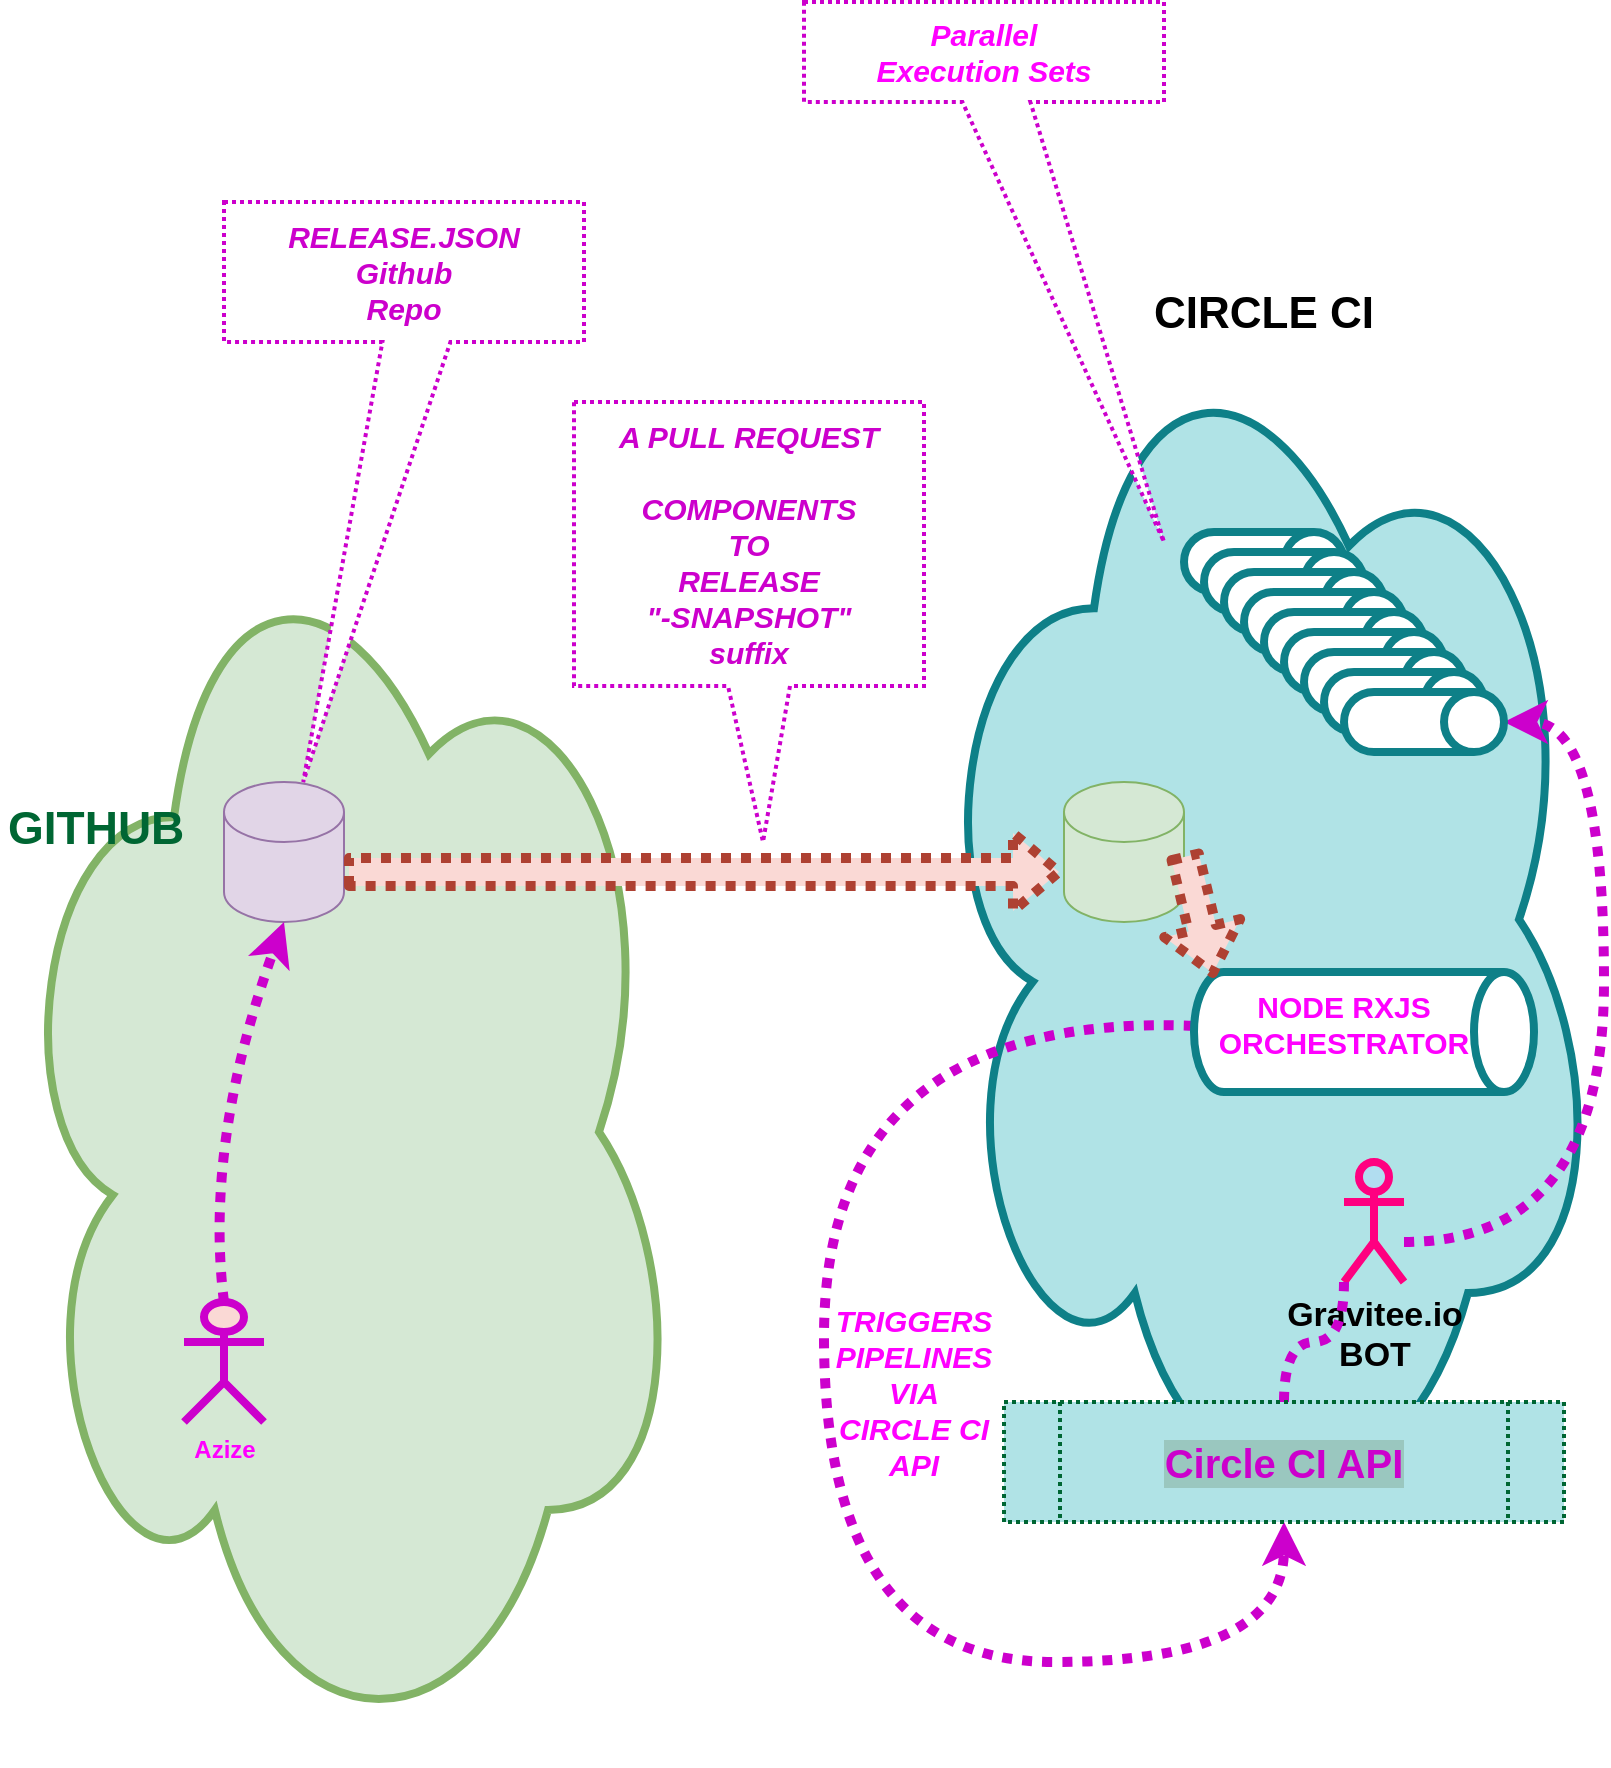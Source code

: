 <mxfile version="13.8.8" type="device"><diagram id="2OO5V9mGOAE4DuQ3SV2n" name="Page-1"><mxGraphModel dx="2370" dy="1238" grid="1" gridSize="10" guides="1" tooltips="1" connect="1" arrows="1" fold="1" page="1" pageScale="1" pageWidth="850" pageHeight="1100" math="0" shadow="0"><root><mxCell id="0"/><mxCell id="1" parent="0"/><mxCell id="2dCdH8iZ14nc5fdKpbs8-11" value="&lt;div&gt;&lt;font size=&quot;1&quot;&gt;&lt;b style=&quot;font-size: 22px&quot;&gt;CIRCLE CI&lt;/b&gt;&lt;/font&gt;&lt;/div&gt;&lt;div&gt;&lt;font size=&quot;1&quot;&gt;&lt;b style=&quot;font-size: 22px&quot;&gt;&lt;br&gt;&lt;/b&gt;&lt;/font&gt;&lt;/div&gt;&lt;div&gt;&lt;font size=&quot;1&quot;&gt;&lt;b style=&quot;font-size: 22px&quot;&gt;&lt;br&gt;&lt;/b&gt;&lt;/font&gt;&lt;/div&gt;&lt;div&gt;&lt;font size=&quot;1&quot;&gt;&lt;b style=&quot;font-size: 22px&quot;&gt;&lt;br&gt;&lt;/b&gt;&lt;/font&gt;&lt;/div&gt;&lt;div&gt;&lt;font size=&quot;1&quot;&gt;&lt;b style=&quot;font-size: 22px&quot;&gt;&lt;br&gt;&lt;/b&gt;&lt;/font&gt;&lt;/div&gt;&lt;div&gt;&lt;font size=&quot;1&quot;&gt;&lt;b style=&quot;font-size: 22px&quot;&gt;&lt;br&gt;&lt;/b&gt;&lt;/font&gt;&lt;/div&gt;&lt;div&gt;&lt;font size=&quot;1&quot;&gt;&lt;b style=&quot;font-size: 22px&quot;&gt;&lt;br&gt;&lt;/b&gt;&lt;/font&gt;&lt;/div&gt;&lt;div&gt;&lt;font size=&quot;1&quot;&gt;&lt;b style=&quot;font-size: 22px&quot;&gt;&lt;br&gt;&lt;/b&gt;&lt;/font&gt;&lt;/div&gt;&lt;div&gt;&lt;font size=&quot;1&quot;&gt;&lt;b style=&quot;font-size: 22px&quot;&gt;&lt;br&gt;&lt;/b&gt;&lt;/font&gt;&lt;/div&gt;&lt;div&gt;&lt;font size=&quot;1&quot;&gt;&lt;b style=&quot;font-size: 22px&quot;&gt;&lt;br&gt;&lt;/b&gt;&lt;/font&gt;&lt;/div&gt;&lt;div&gt;&lt;font size=&quot;1&quot;&gt;&lt;b style=&quot;font-size: 22px&quot;&gt;&lt;br&gt;&lt;/b&gt;&lt;/font&gt;&lt;/div&gt;&lt;div&gt;&lt;font size=&quot;1&quot;&gt;&lt;b style=&quot;font-size: 22px&quot;&gt;&lt;br&gt;&lt;/b&gt;&lt;/font&gt;&lt;/div&gt;&lt;div&gt;&lt;font size=&quot;1&quot;&gt;&lt;b style=&quot;font-size: 22px&quot;&gt;&lt;br&gt;&lt;/b&gt;&lt;/font&gt;&lt;/div&gt;&lt;div&gt;&lt;font size=&quot;1&quot;&gt;&lt;b style=&quot;font-size: 22px&quot;&gt;&lt;br&gt;&lt;/b&gt;&lt;/font&gt;&lt;/div&gt;&lt;div&gt;&lt;font size=&quot;1&quot;&gt;&lt;b style=&quot;font-size: 22px&quot;&gt;&lt;br&gt;&lt;/b&gt;&lt;/font&gt;&lt;/div&gt;&lt;div&gt;&lt;font size=&quot;1&quot;&gt;&lt;b style=&quot;font-size: 22px&quot;&gt;&lt;br&gt;&lt;/b&gt;&lt;/font&gt;&lt;/div&gt;&lt;div&gt;&lt;font size=&quot;1&quot;&gt;&lt;b style=&quot;font-size: 22px&quot;&gt;&lt;br&gt;&lt;/b&gt;&lt;/font&gt;&lt;/div&gt;&lt;div&gt;&lt;font size=&quot;1&quot;&gt;&lt;b style=&quot;font-size: 22px&quot;&gt;&lt;br&gt;&lt;/b&gt;&lt;/font&gt;&lt;/div&gt;&lt;div&gt;&lt;font size=&quot;1&quot;&gt;&lt;b style=&quot;font-size: 22px&quot;&gt;&lt;br&gt;&lt;/b&gt;&lt;/font&gt;&lt;/div&gt;&lt;div&gt;&lt;font size=&quot;1&quot;&gt;&lt;b style=&quot;font-size: 22px&quot;&gt;&lt;br&gt;&lt;/b&gt;&lt;/font&gt;&lt;/div&gt;&lt;div&gt;&lt;font size=&quot;1&quot;&gt;&lt;b style=&quot;font-size: 22px&quot;&gt;&lt;br&gt;&lt;/b&gt;&lt;/font&gt;&lt;/div&gt;&lt;div&gt;&lt;font size=&quot;1&quot;&gt;&lt;b style=&quot;font-size: 22px&quot;&gt;&lt;br&gt;&lt;/b&gt;&lt;/font&gt;&lt;/div&gt;&lt;div&gt;&lt;font size=&quot;1&quot;&gt;&lt;b style=&quot;font-size: 22px&quot;&gt;&lt;br&gt;&lt;/b&gt;&lt;/font&gt;&lt;/div&gt;&lt;div&gt;&lt;font size=&quot;1&quot;&gt;&lt;b style=&quot;font-size: 22px&quot;&gt;&lt;br&gt;&lt;/b&gt;&lt;/font&gt;&lt;/div&gt;" style="ellipse;shape=cloud;whiteSpace=wrap;html=1;strokeColor=#0e8088;strokeWidth=4;fillColor=#b0e3e6;" vertex="1" parent="1"><mxGeometry x="470" y="187.5" width="340" height="622.5" as="geometry"/></mxCell><mxCell id="2dCdH8iZ14nc5fdKpbs8-10" value="&lt;div style=&quot;font-size: 23px&quot;&gt;&lt;font style=&quot;font-size: 23px&quot; color=&quot;#006633&quot;&gt;&lt;b&gt;GITHUB&lt;/b&gt;&lt;/font&gt;&lt;/div&gt;&lt;div style=&quot;font-size: 23px&quot;&gt;&lt;font style=&quot;font-size: 23px&quot; color=&quot;#006633&quot;&gt;&lt;b&gt;&lt;br&gt;&lt;/b&gt;&lt;/font&gt;&lt;/div&gt;&lt;div style=&quot;font-size: 23px&quot;&gt;&lt;font style=&quot;font-size: 23px&quot; color=&quot;#006633&quot;&gt;&lt;b&gt;&lt;br&gt;&lt;/b&gt;&lt;/font&gt;&lt;/div&gt;&lt;div style=&quot;font-size: 23px&quot;&gt;&lt;font style=&quot;font-size: 23px&quot; color=&quot;#006633&quot;&gt;&lt;b&gt;&lt;br&gt;&lt;/b&gt;&lt;/font&gt;&lt;/div&gt;&lt;div style=&quot;font-size: 23px&quot;&gt;&lt;font style=&quot;font-size: 23px&quot; color=&quot;#006633&quot;&gt;&lt;b&gt;&lt;br&gt;&lt;/b&gt;&lt;/font&gt;&lt;/div&gt;&lt;div style=&quot;font-size: 23px&quot;&gt;&lt;font style=&quot;font-size: 23px&quot; color=&quot;#006633&quot;&gt;&lt;b&gt;&lt;br&gt;&lt;/b&gt;&lt;/font&gt;&lt;/div&gt;&lt;div style=&quot;font-size: 23px&quot;&gt;&lt;font style=&quot;font-size: 23px&quot; color=&quot;#006633&quot;&gt;&lt;b&gt;&lt;br&gt;&lt;/b&gt;&lt;/font&gt;&lt;/div&gt;&lt;div style=&quot;font-size: 23px&quot;&gt;&lt;font style=&quot;font-size: 23px&quot; color=&quot;#006633&quot;&gt;&lt;b&gt;&lt;br&gt;&lt;/b&gt;&lt;/font&gt;&lt;/div&gt;&lt;div style=&quot;font-size: 23px&quot;&gt;&lt;font style=&quot;font-size: 23px&quot; color=&quot;#006633&quot;&gt;&lt;b&gt;&lt;br&gt;&lt;/b&gt;&lt;/font&gt;&lt;/div&gt;&lt;div style=&quot;font-size: 23px&quot;&gt;&lt;font style=&quot;font-size: 23px&quot; color=&quot;#006633&quot;&gt;&lt;b&gt;&lt;br&gt;&lt;/b&gt;&lt;/font&gt;&lt;/div&gt;&lt;div style=&quot;font-size: 23px&quot;&gt;&lt;font style=&quot;font-size: 23px&quot; color=&quot;#006633&quot;&gt;&lt;b&gt;&lt;br&gt;&lt;/b&gt;&lt;/font&gt;&lt;/div&gt;&lt;div style=&quot;font-size: 23px&quot;&gt;&lt;font style=&quot;font-size: 23px&quot; color=&quot;#006633&quot;&gt;&lt;b&gt;&lt;br&gt;&lt;/b&gt;&lt;/font&gt;&lt;/div&gt;" style="ellipse;shape=cloud;whiteSpace=wrap;html=1;strokeColor=#82b366;strokeWidth=4;fillColor=#d5e8d4;align=left;" vertex="1" parent="1"><mxGeometry x="10" y="290" width="340" height="630" as="geometry"/></mxCell><mxCell id="2dCdH8iZ14nc5fdKpbs8-1" value="" style="shape=cylinder3;whiteSpace=wrap;html=1;boundedLbl=1;backgroundOutline=1;size=15;fillColor=#e1d5e7;strokeColor=#9673a6;" vertex="1" parent="1"><mxGeometry x="120" y="430" width="60" height="70" as="geometry"/></mxCell><mxCell id="2dCdH8iZ14nc5fdKpbs8-5" value="&lt;font&gt;&lt;b&gt;Azize&lt;/b&gt;&lt;/font&gt;" style="shape=umlActor;verticalLabelPosition=bottom;verticalAlign=top;html=1;outlineConnect=0;strokeWidth=4;fillColor=#fad9d5;fontColor=#FF00FF;strokeColor=#CC00CC;" vertex="1" parent="1"><mxGeometry x="100" y="690" width="40" height="60" as="geometry"/></mxCell><mxCell id="2dCdH8iZ14nc5fdKpbs8-6" value="" style="curved=1;endArrow=classic;html=1;strokeWidth=5;dashed=1;dashPattern=1 1;fillColor=#fad9d5;entryX=0.5;entryY=1;entryDx=0;entryDy=0;entryPerimeter=0;exitX=0.5;exitY=0;exitDx=0;exitDy=0;exitPerimeter=0;strokeColor=#CC00CC;" edge="1" parent="1" source="2dCdH8iZ14nc5fdKpbs8-5" target="2dCdH8iZ14nc5fdKpbs8-1"><mxGeometry width="50" height="50" relative="1" as="geometry"><mxPoint x="139" y="700" as="sourcePoint"/><mxPoint x="224.737" y="530" as="targetPoint"/><Array as="points"><mxPoint x="110" y="610"/></Array></mxGeometry></mxCell><mxCell id="2dCdH8iZ14nc5fdKpbs8-7" value="" style="shape=flexArrow;endArrow=classic;html=1;dashed=1;dashPattern=1 1;strokeWidth=5;strokeColor=#ae4132;exitX=1;exitY=0;exitDx=0;exitDy=45;exitPerimeter=0;fillColor=#fad9d5;entryX=0;entryY=0;entryDx=0;entryDy=45;entryPerimeter=0;" edge="1" parent="1" source="2dCdH8iZ14nc5fdKpbs8-1" target="2dCdH8iZ14nc5fdKpbs8-16"><mxGeometry width="50" height="50" relative="1" as="geometry"><mxPoint x="180" y="490" as="sourcePoint"/><mxPoint x="560" y="530" as="targetPoint"/><Array as="points"/></mxGeometry></mxCell><mxCell id="2dCdH8iZ14nc5fdKpbs8-42" style="edgeStyle=orthogonalEdgeStyle;rounded=0;orthogonalLoop=1;jettySize=auto;html=1;strokeColor=#CC00CC;strokeWidth=5;fontSize=15;fontColor=#FF00FF;curved=1;dashed=1;dashPattern=1 1;" edge="1" parent="1" source="2dCdH8iZ14nc5fdKpbs8-8" target="2dCdH8iZ14nc5fdKpbs8-27"><mxGeometry relative="1" as="geometry"><Array as="points"><mxPoint x="420" y="545"/><mxPoint x="420" y="870"/><mxPoint x="650" y="870"/></Array></mxGeometry></mxCell><mxCell id="2dCdH8iZ14nc5fdKpbs8-8" value="" style="shape=cylinder3;whiteSpace=wrap;html=1;boundedLbl=1;backgroundOutline=1;size=15;strokeColor=#0E8088;strokeWidth=4;rotation=90;" vertex="1" parent="1"><mxGeometry x="660" y="470" width="60" height="170" as="geometry"/></mxCell><mxCell id="2dCdH8iZ14nc5fdKpbs8-9" value="" style="shape=cylinder3;whiteSpace=wrap;html=1;boundedLbl=1;backgroundOutline=1;size=15;strokeColor=#0E8088;strokeWidth=4;rotation=90;" vertex="1" parent="1"><mxGeometry x="625" y="280" width="30" height="80" as="geometry"/></mxCell><mxCell id="2dCdH8iZ14nc5fdKpbs8-15" value="&lt;font color=&quot;#FF00FF&quot;&gt;&lt;i&gt;&lt;b&gt;Parallel&lt;br&gt;Execution Sets&lt;/b&gt;&lt;/i&gt;&lt;/font&gt;" style="shape=callout;whiteSpace=wrap;html=1;perimeter=calloutPerimeter;strokeWidth=2;align=center;position2=1;base=34;size=220;position=0.44;dashed=1;dashPattern=1 1;strokeColor=#CC00CC;fontSize=15;" vertex="1" parent="1"><mxGeometry x="410" y="40" width="180" height="270" as="geometry"/></mxCell><mxCell id="2dCdH8iZ14nc5fdKpbs8-16" value="" style="shape=cylinder3;whiteSpace=wrap;html=1;boundedLbl=1;backgroundOutline=1;size=15;fillColor=#d5e8d4;strokeColor=#82b366;" vertex="1" parent="1"><mxGeometry x="540" y="430" width="60" height="70" as="geometry"/></mxCell><mxCell id="2dCdH8iZ14nc5fdKpbs8-17" value="" style="shape=flexArrow;endArrow=classic;html=1;dashed=1;dashPattern=1 1;strokeWidth=5;strokeColor=#ae4132;exitX=1;exitY=0.5;exitDx=0;exitDy=0;exitPerimeter=0;fillColor=#fad9d5;entryX=0.048;entryY=0.941;entryDx=0;entryDy=0;entryPerimeter=0;" edge="1" parent="1" source="2dCdH8iZ14nc5fdKpbs8-16" target="2dCdH8iZ14nc5fdKpbs8-8"><mxGeometry width="50" height="50" relative="1" as="geometry"><mxPoint x="590" y="500.0" as="sourcePoint"/><mxPoint x="970" y="555" as="targetPoint"/></mxGeometry></mxCell><mxCell id="2dCdH8iZ14nc5fdKpbs8-19" value="&lt;div&gt;A PULL REQUEST &lt;br&gt;&lt;/div&gt;&lt;div&gt;&lt;br&gt;&lt;/div&gt;&lt;div&gt;COMPONENTS &lt;br&gt;&lt;/div&gt;&lt;div&gt;TO&lt;/div&gt;&lt;div&gt; RELEASE&lt;br&gt;&quot;-SNAPSHOT&quot; &lt;br&gt;suffix&lt;br&gt;&lt;/div&gt;" style="shape=callout;whiteSpace=wrap;html=1;perimeter=calloutPerimeter;strokeWidth=2;align=center;position2=0.54;base=31;size=78;position=0.44;dashed=1;dashPattern=1 1;strokeColor=#CC00CC;fontSize=15;fontStyle=3;fontColor=#CC00CC;" vertex="1" parent="1"><mxGeometry x="295" y="240" width="175" height="220" as="geometry"/></mxCell><mxCell id="2dCdH8iZ14nc5fdKpbs8-20" value="&lt;div&gt;RELEASE.JSON&lt;br&gt; Github&lt;/div&gt;&lt;div&gt;Repo&lt;br&gt;&lt;/div&gt;" style="shape=callout;whiteSpace=wrap;html=1;perimeter=calloutPerimeter;strokeWidth=2;align=center;position2=0.22;base=34;size=220;position=0.44;dashed=1;dashPattern=1 1;strokeColor=#CC00CC;fontSize=15;fontStyle=3;fontColor=#CC00CC;" vertex="1" parent="1"><mxGeometry x="120" y="140" width="180" height="290" as="geometry"/></mxCell><mxCell id="2dCdH8iZ14nc5fdKpbs8-49" style="edgeStyle=orthogonalEdgeStyle;curved=1;rounded=0;orthogonalLoop=1;jettySize=auto;html=1;entryX=0.5;entryY=0;entryDx=0;entryDy=0;entryPerimeter=0;dashed=1;dashPattern=1 1;strokeColor=#CC00CC;strokeWidth=5;fontSize=15;fontColor=#FF00FF;" edge="1" parent="1" source="2dCdH8iZ14nc5fdKpbs8-23" target="2dCdH8iZ14nc5fdKpbs8-41"><mxGeometry relative="1" as="geometry"><Array as="points"><mxPoint x="695" y="660"/><mxPoint x="810" y="660"/><mxPoint x="810" y="400"/></Array></mxGeometry></mxCell><mxCell id="2dCdH8iZ14nc5fdKpbs8-23" value="&lt;div&gt;&lt;font style=&quot;font-size: 17px&quot;&gt;Gravitee.io &lt;br&gt;&lt;/font&gt;&lt;/div&gt;&lt;div&gt;&lt;font style=&quot;font-size: 17px&quot;&gt;BOT&lt;/font&gt;&lt;/div&gt;" style="shape=umlActor;verticalLabelPosition=bottom;verticalAlign=top;html=1;outlineConnect=0;strokeWidth=4;fillColor=#b1ddf0;fontStyle=1;strokeColor=#FF0080;" vertex="1" parent="1"><mxGeometry x="680" y="620" width="30" height="60" as="geometry"/></mxCell><mxCell id="2dCdH8iZ14nc5fdKpbs8-48" style="edgeStyle=orthogonalEdgeStyle;curved=1;rounded=0;orthogonalLoop=1;jettySize=auto;html=1;entryX=0;entryY=1;entryDx=0;entryDy=0;entryPerimeter=0;dashed=1;dashPattern=1 1;strokeColor=#CC00CC;strokeWidth=5;fontSize=15;fontColor=#FF00FF;endArrow=none;endFill=0;" edge="1" parent="1" source="2dCdH8iZ14nc5fdKpbs8-27" target="2dCdH8iZ14nc5fdKpbs8-23"><mxGeometry relative="1" as="geometry"/></mxCell><mxCell id="2dCdH8iZ14nc5fdKpbs8-27" value="&lt;font style=&quot;font-size: 20px&quot;&gt;&lt;b&gt;Circle CI API&lt;/b&gt;&lt;/font&gt;" style="shape=process;whiteSpace=wrap;html=1;backgroundOutline=1;dashed=1;dashPattern=1 1;strokeWidth=2;fontSize=15;align=center;labelBackgroundColor=#9AC7BF;strokeColor=#006633;fillColor=#B0E3E6;fontColor=#CC00CC;" vertex="1" parent="1"><mxGeometry x="510" y="740" width="280" height="60" as="geometry"/></mxCell><mxCell id="2dCdH8iZ14nc5fdKpbs8-34" value="" style="shape=cylinder3;whiteSpace=wrap;html=1;boundedLbl=1;backgroundOutline=1;size=15;strokeColor=#0E8088;strokeWidth=4;rotation=90;" vertex="1" parent="1"><mxGeometry x="635" y="290" width="30" height="80" as="geometry"/></mxCell><mxCell id="2dCdH8iZ14nc5fdKpbs8-35" value="" style="shape=cylinder3;whiteSpace=wrap;html=1;boundedLbl=1;backgroundOutline=1;size=15;strokeColor=#0E8088;strokeWidth=4;rotation=90;" vertex="1" parent="1"><mxGeometry x="645" y="300" width="30" height="80" as="geometry"/></mxCell><mxCell id="2dCdH8iZ14nc5fdKpbs8-36" value="" style="shape=cylinder3;whiteSpace=wrap;html=1;boundedLbl=1;backgroundOutline=1;size=15;strokeColor=#0E8088;strokeWidth=4;rotation=90;" vertex="1" parent="1"><mxGeometry x="655" y="310" width="30" height="80" as="geometry"/></mxCell><mxCell id="2dCdH8iZ14nc5fdKpbs8-37" value="" style="shape=cylinder3;whiteSpace=wrap;html=1;boundedLbl=1;backgroundOutline=1;size=15;strokeColor=#0E8088;strokeWidth=4;rotation=90;" vertex="1" parent="1"><mxGeometry x="665" y="320" width="30" height="80" as="geometry"/></mxCell><mxCell id="2dCdH8iZ14nc5fdKpbs8-38" value="" style="shape=cylinder3;whiteSpace=wrap;html=1;boundedLbl=1;backgroundOutline=1;size=15;strokeColor=#0E8088;strokeWidth=4;rotation=90;" vertex="1" parent="1"><mxGeometry x="675" y="330" width="30" height="80" as="geometry"/></mxCell><mxCell id="2dCdH8iZ14nc5fdKpbs8-39" value="" style="shape=cylinder3;whiteSpace=wrap;html=1;boundedLbl=1;backgroundOutline=1;size=15;strokeColor=#0E8088;strokeWidth=4;rotation=90;" vertex="1" parent="1"><mxGeometry x="685" y="340" width="30" height="80" as="geometry"/></mxCell><mxCell id="2dCdH8iZ14nc5fdKpbs8-40" value="" style="shape=cylinder3;whiteSpace=wrap;html=1;boundedLbl=1;backgroundOutline=1;size=15;strokeColor=#0E8088;strokeWidth=4;rotation=90;" vertex="1" parent="1"><mxGeometry x="695" y="350" width="30" height="80" as="geometry"/></mxCell><mxCell id="2dCdH8iZ14nc5fdKpbs8-41" value="" style="shape=cylinder3;whiteSpace=wrap;html=1;boundedLbl=1;backgroundOutline=1;size=15;strokeColor=#0E8088;strokeWidth=4;rotation=90;" vertex="1" parent="1"><mxGeometry x="705" y="360" width="30" height="80" as="geometry"/></mxCell><mxCell id="2dCdH8iZ14nc5fdKpbs8-43" value="NODE RXJS&lt;br&gt;ORCHESTRATOR" style="text;html=1;strokeColor=none;fillColor=none;align=center;verticalAlign=middle;whiteSpace=wrap;rounded=0;dashed=1;dashPattern=1 1;labelBackgroundColor=none;fontSize=15;fontColor=#FF00FF;fontStyle=1" vertex="1" parent="1"><mxGeometry x="625" y="543" width="110" height="15" as="geometry"/></mxCell><mxCell id="2dCdH8iZ14nc5fdKpbs8-53" value="TRIGGERS&lt;br&gt;PIPELINES&lt;br&gt;VIA &lt;br&gt;CIRCLE CI API" style="text;html=1;strokeColor=none;fillColor=none;align=center;verticalAlign=middle;whiteSpace=wrap;rounded=0;dashed=1;dashPattern=1 1;labelBackgroundColor=none;fontSize=15;fontStyle=3;fontColor=#FF00FF;" vertex="1" parent="1"><mxGeometry x="425" y="690" width="80" height="90" as="geometry"/></mxCell></root></mxGraphModel></diagram></mxfile>